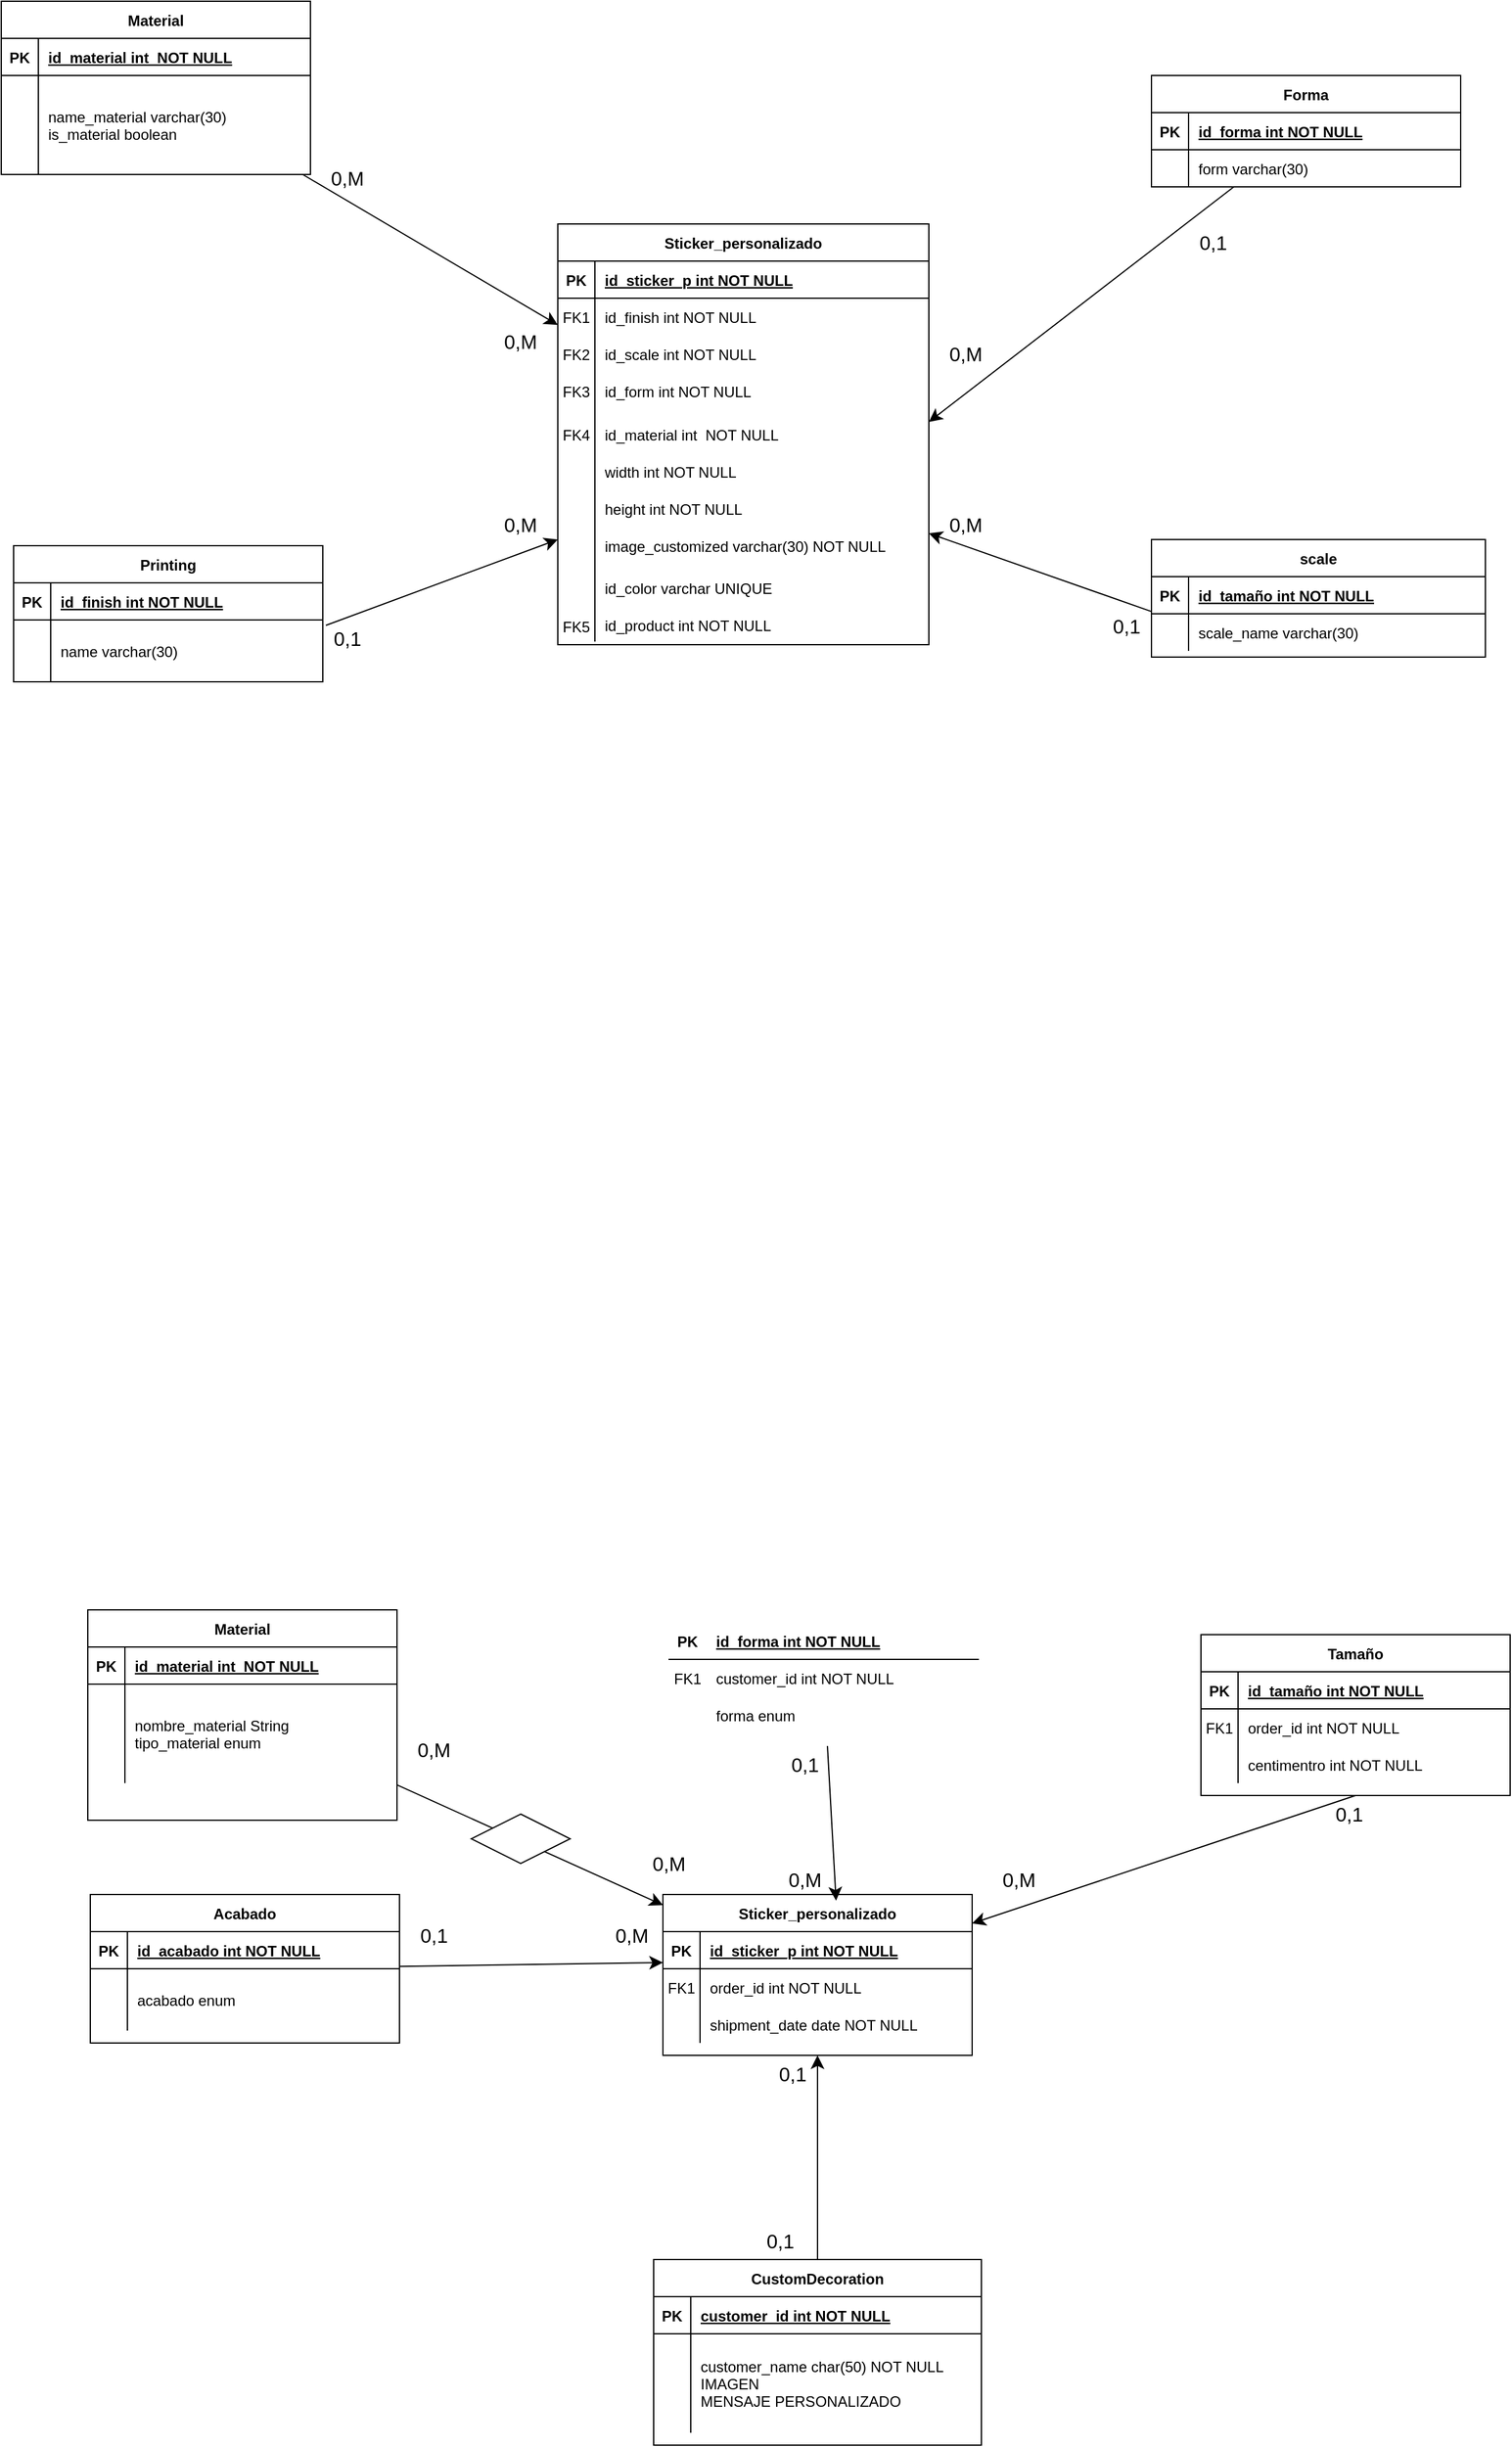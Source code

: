 <mxfile version="26.0.6">
  <diagram id="R2lEEEUBdFMjLlhIrx00" name="Page-1">
    <mxGraphModel dx="2284" dy="746" grid="1" gridSize="10" guides="1" tooltips="1" connect="1" arrows="1" fold="1" page="1" pageScale="1" pageWidth="850" pageHeight="1100" math="0" shadow="0" extFonts="Permanent Marker^https://fonts.googleapis.com/css?family=Permanent+Marker">
      <root>
        <mxCell id="0" />
        <mxCell id="1" parent="0" />
        <mxCell id="C-vyLk0tnHw3VtMMgP7b-2" value="Forma" style="shape=table;startSize=30;container=1;collapsible=1;childLayout=tableLayout;fixedRows=1;rowLines=0;fontStyle=1;align=center;resizeLast=1;" parent="1" vertex="1">
          <mxGeometry x="830" y="150" width="250" height="90" as="geometry" />
        </mxCell>
        <mxCell id="C-vyLk0tnHw3VtMMgP7b-3" value="" style="shape=partialRectangle;collapsible=0;dropTarget=0;pointerEvents=0;fillColor=none;points=[[0,0.5],[1,0.5]];portConstraint=eastwest;top=0;left=0;right=0;bottom=1;" parent="C-vyLk0tnHw3VtMMgP7b-2" vertex="1">
          <mxGeometry y="30" width="250" height="30" as="geometry" />
        </mxCell>
        <mxCell id="C-vyLk0tnHw3VtMMgP7b-4" value="PK" style="shape=partialRectangle;overflow=hidden;connectable=0;fillColor=none;top=0;left=0;bottom=0;right=0;fontStyle=1;" parent="C-vyLk0tnHw3VtMMgP7b-3" vertex="1">
          <mxGeometry width="30" height="30" as="geometry">
            <mxRectangle width="30" height="30" as="alternateBounds" />
          </mxGeometry>
        </mxCell>
        <mxCell id="C-vyLk0tnHw3VtMMgP7b-5" value="id_forma int NOT NULL " style="shape=partialRectangle;overflow=hidden;connectable=0;fillColor=none;top=0;left=0;bottom=0;right=0;align=left;spacingLeft=6;fontStyle=5;" parent="C-vyLk0tnHw3VtMMgP7b-3" vertex="1">
          <mxGeometry x="30" width="220" height="30" as="geometry">
            <mxRectangle width="220" height="30" as="alternateBounds" />
          </mxGeometry>
        </mxCell>
        <mxCell id="C-vyLk0tnHw3VtMMgP7b-9" value="" style="shape=partialRectangle;collapsible=0;dropTarget=0;pointerEvents=0;fillColor=none;points=[[0,0.5],[1,0.5]];portConstraint=eastwest;top=0;left=0;right=0;bottom=0;" parent="C-vyLk0tnHw3VtMMgP7b-2" vertex="1">
          <mxGeometry y="60" width="250" height="30" as="geometry" />
        </mxCell>
        <mxCell id="C-vyLk0tnHw3VtMMgP7b-10" value="" style="shape=partialRectangle;overflow=hidden;connectable=0;fillColor=none;top=0;left=0;bottom=0;right=0;" parent="C-vyLk0tnHw3VtMMgP7b-9" vertex="1">
          <mxGeometry width="30" height="30" as="geometry">
            <mxRectangle width="30" height="30" as="alternateBounds" />
          </mxGeometry>
        </mxCell>
        <mxCell id="C-vyLk0tnHw3VtMMgP7b-11" value="form varchar(30)" style="shape=partialRectangle;overflow=hidden;connectable=0;fillColor=none;top=0;left=0;bottom=0;right=0;align=left;spacingLeft=6;" parent="C-vyLk0tnHw3VtMMgP7b-9" vertex="1">
          <mxGeometry x="30" width="220" height="30" as="geometry">
            <mxRectangle width="220" height="30" as="alternateBounds" />
          </mxGeometry>
        </mxCell>
        <mxCell id="roZNkjC4P9ASNq0moOIY-51" style="edgeStyle=none;curved=1;rounded=0;orthogonalLoop=1;jettySize=auto;html=1;fontSize=12;startSize=8;endSize=8;" parent="1" source="C-vyLk0tnHw3VtMMgP7b-23" target="roZNkjC4P9ASNq0moOIY-18" edge="1">
          <mxGeometry relative="1" as="geometry" />
        </mxCell>
        <mxCell id="C-vyLk0tnHw3VtMMgP7b-23" value="Material" style="shape=table;startSize=30;container=1;collapsible=1;childLayout=tableLayout;fixedRows=1;rowLines=0;fontStyle=1;align=center;resizeLast=1;" parent="1" vertex="1">
          <mxGeometry x="-100" y="90" width="250" height="140" as="geometry" />
        </mxCell>
        <mxCell id="C-vyLk0tnHw3VtMMgP7b-24" value="" style="shape=partialRectangle;collapsible=0;dropTarget=0;pointerEvents=0;fillColor=none;points=[[0,0.5],[1,0.5]];portConstraint=eastwest;top=0;left=0;right=0;bottom=1;" parent="C-vyLk0tnHw3VtMMgP7b-23" vertex="1">
          <mxGeometry y="30" width="250" height="30" as="geometry" />
        </mxCell>
        <mxCell id="C-vyLk0tnHw3VtMMgP7b-25" value="PK" style="shape=partialRectangle;overflow=hidden;connectable=0;fillColor=none;top=0;left=0;bottom=0;right=0;fontStyle=1;" parent="C-vyLk0tnHw3VtMMgP7b-24" vertex="1">
          <mxGeometry width="30" height="30" as="geometry">
            <mxRectangle width="30" height="30" as="alternateBounds" />
          </mxGeometry>
        </mxCell>
        <mxCell id="C-vyLk0tnHw3VtMMgP7b-26" value="id_material int  NOT NULL " style="shape=partialRectangle;overflow=hidden;connectable=0;fillColor=none;top=0;left=0;bottom=0;right=0;align=left;spacingLeft=6;fontStyle=5;" parent="C-vyLk0tnHw3VtMMgP7b-24" vertex="1">
          <mxGeometry x="30" width="220" height="30" as="geometry">
            <mxRectangle width="220" height="30" as="alternateBounds" />
          </mxGeometry>
        </mxCell>
        <mxCell id="C-vyLk0tnHw3VtMMgP7b-27" value="" style="shape=partialRectangle;collapsible=0;dropTarget=0;pointerEvents=0;fillColor=none;points=[[0,0.5],[1,0.5]];portConstraint=eastwest;top=0;left=0;right=0;bottom=0;" parent="C-vyLk0tnHw3VtMMgP7b-23" vertex="1">
          <mxGeometry y="60" width="250" height="80" as="geometry" />
        </mxCell>
        <mxCell id="C-vyLk0tnHw3VtMMgP7b-28" value="" style="shape=partialRectangle;overflow=hidden;connectable=0;fillColor=none;top=0;left=0;bottom=0;right=0;" parent="C-vyLk0tnHw3VtMMgP7b-27" vertex="1">
          <mxGeometry width="30" height="80" as="geometry">
            <mxRectangle width="30" height="80" as="alternateBounds" />
          </mxGeometry>
        </mxCell>
        <mxCell id="C-vyLk0tnHw3VtMMgP7b-29" value="name_material varchar(30)&#xa;is_material boolean" style="shape=partialRectangle;overflow=hidden;connectable=0;fillColor=none;top=0;left=0;bottom=0;right=0;align=left;spacingLeft=6;" parent="C-vyLk0tnHw3VtMMgP7b-27" vertex="1">
          <mxGeometry x="30" width="220" height="80" as="geometry">
            <mxRectangle width="220" height="80" as="alternateBounds" />
          </mxGeometry>
        </mxCell>
        <mxCell id="roZNkjC4P9ASNq0moOIY-1" value="Printing" style="shape=table;startSize=30;container=1;collapsible=1;childLayout=tableLayout;fixedRows=1;rowLines=0;fontStyle=1;align=center;resizeLast=1;" parent="1" vertex="1">
          <mxGeometry x="-90" y="530" width="250" height="110" as="geometry" />
        </mxCell>
        <mxCell id="roZNkjC4P9ASNq0moOIY-2" value="" style="shape=partialRectangle;collapsible=0;dropTarget=0;pointerEvents=0;fillColor=none;points=[[0,0.5],[1,0.5]];portConstraint=eastwest;top=0;left=0;right=0;bottom=1;" parent="roZNkjC4P9ASNq0moOIY-1" vertex="1">
          <mxGeometry y="30" width="250" height="30" as="geometry" />
        </mxCell>
        <mxCell id="roZNkjC4P9ASNq0moOIY-3" value="PK" style="shape=partialRectangle;overflow=hidden;connectable=0;fillColor=none;top=0;left=0;bottom=0;right=0;fontStyle=1;" parent="roZNkjC4P9ASNq0moOIY-2" vertex="1">
          <mxGeometry width="30" height="30" as="geometry">
            <mxRectangle width="30" height="30" as="alternateBounds" />
          </mxGeometry>
        </mxCell>
        <mxCell id="roZNkjC4P9ASNq0moOIY-4" value="id_finish int NOT NULL " style="shape=partialRectangle;overflow=hidden;connectable=0;fillColor=none;top=0;left=0;bottom=0;right=0;align=left;spacingLeft=6;fontStyle=5;" parent="roZNkjC4P9ASNq0moOIY-2" vertex="1">
          <mxGeometry x="30" width="220" height="30" as="geometry">
            <mxRectangle width="220" height="30" as="alternateBounds" />
          </mxGeometry>
        </mxCell>
        <mxCell id="roZNkjC4P9ASNq0moOIY-5" value="" style="shape=partialRectangle;collapsible=0;dropTarget=0;pointerEvents=0;fillColor=none;points=[[0,0.5],[1,0.5]];portConstraint=eastwest;top=0;left=0;right=0;bottom=0;" parent="roZNkjC4P9ASNq0moOIY-1" vertex="1">
          <mxGeometry y="60" width="250" height="50" as="geometry" />
        </mxCell>
        <mxCell id="roZNkjC4P9ASNq0moOIY-6" value="" style="shape=partialRectangle;overflow=hidden;connectable=0;fillColor=none;top=0;left=0;bottom=0;right=0;" parent="roZNkjC4P9ASNq0moOIY-5" vertex="1">
          <mxGeometry width="30" height="50" as="geometry">
            <mxRectangle width="30" height="50" as="alternateBounds" />
          </mxGeometry>
        </mxCell>
        <mxCell id="roZNkjC4P9ASNq0moOIY-7" value="name varchar(30)" style="shape=partialRectangle;overflow=hidden;connectable=0;fillColor=none;top=0;left=0;bottom=0;right=0;align=left;spacingLeft=6;" parent="roZNkjC4P9ASNq0moOIY-5" vertex="1">
          <mxGeometry x="30" width="220" height="50" as="geometry">
            <mxRectangle width="220" height="50" as="alternateBounds" />
          </mxGeometry>
        </mxCell>
        <mxCell id="roZNkjC4P9ASNq0moOIY-18" value="Sticker_personalizado" style="shape=table;startSize=30;container=1;collapsible=1;childLayout=tableLayout;fixedRows=1;rowLines=0;fontStyle=1;align=center;resizeLast=1;" parent="1" vertex="1">
          <mxGeometry x="350" y="270" width="300" height="340" as="geometry" />
        </mxCell>
        <mxCell id="roZNkjC4P9ASNq0moOIY-19" value="" style="shape=partialRectangle;collapsible=0;dropTarget=0;pointerEvents=0;fillColor=none;points=[[0,0.5],[1,0.5]];portConstraint=eastwest;top=0;left=0;right=0;bottom=1;" parent="roZNkjC4P9ASNq0moOIY-18" vertex="1">
          <mxGeometry y="30" width="300" height="30" as="geometry" />
        </mxCell>
        <mxCell id="roZNkjC4P9ASNq0moOIY-20" value="PK" style="shape=partialRectangle;overflow=hidden;connectable=0;fillColor=none;top=0;left=0;bottom=0;right=0;fontStyle=1;" parent="roZNkjC4P9ASNq0moOIY-19" vertex="1">
          <mxGeometry width="30" height="30" as="geometry">
            <mxRectangle width="30" height="30" as="alternateBounds" />
          </mxGeometry>
        </mxCell>
        <mxCell id="roZNkjC4P9ASNq0moOIY-21" value="id_sticker_p int NOT NULL " style="shape=partialRectangle;overflow=hidden;connectable=0;fillColor=none;top=0;left=0;bottom=0;right=0;align=left;spacingLeft=6;fontStyle=5;" parent="roZNkjC4P9ASNq0moOIY-19" vertex="1">
          <mxGeometry x="30" width="270" height="30" as="geometry">
            <mxRectangle width="270" height="30" as="alternateBounds" />
          </mxGeometry>
        </mxCell>
        <mxCell id="roZNkjC4P9ASNq0moOIY-22" value="" style="shape=partialRectangle;collapsible=0;dropTarget=0;pointerEvents=0;fillColor=none;points=[[0,0.5],[1,0.5]];portConstraint=eastwest;top=0;left=0;right=0;bottom=0;" parent="roZNkjC4P9ASNq0moOIY-18" vertex="1">
          <mxGeometry y="60" width="300" height="30" as="geometry" />
        </mxCell>
        <mxCell id="roZNkjC4P9ASNq0moOIY-23" value="FK1" style="shape=partialRectangle;overflow=hidden;connectable=0;fillColor=none;top=0;left=0;bottom=0;right=0;" parent="roZNkjC4P9ASNq0moOIY-22" vertex="1">
          <mxGeometry width="30" height="30" as="geometry">
            <mxRectangle width="30" height="30" as="alternateBounds" />
          </mxGeometry>
        </mxCell>
        <mxCell id="roZNkjC4P9ASNq0moOIY-24" value="" style="shape=partialRectangle;overflow=hidden;connectable=0;fillColor=none;top=0;left=0;bottom=0;right=0;align=left;spacingLeft=6;" parent="roZNkjC4P9ASNq0moOIY-22" vertex="1">
          <mxGeometry x="30" width="270" height="30" as="geometry">
            <mxRectangle width="270" height="30" as="alternateBounds" />
          </mxGeometry>
        </mxCell>
        <mxCell id="roZNkjC4P9ASNq0moOIY-25" value="" style="shape=partialRectangle;collapsible=0;dropTarget=0;pointerEvents=0;fillColor=none;points=[[0,0.5],[1,0.5]];portConstraint=eastwest;top=0;left=0;right=0;bottom=0;" parent="roZNkjC4P9ASNq0moOIY-18" vertex="1">
          <mxGeometry y="90" width="300" height="30" as="geometry" />
        </mxCell>
        <mxCell id="roZNkjC4P9ASNq0moOIY-26" value="" style="shape=partialRectangle;overflow=hidden;connectable=0;fillColor=none;top=0;left=0;bottom=0;right=0;" parent="roZNkjC4P9ASNq0moOIY-25" vertex="1">
          <mxGeometry width="30" height="30" as="geometry">
            <mxRectangle width="30" height="30" as="alternateBounds" />
          </mxGeometry>
        </mxCell>
        <mxCell id="roZNkjC4P9ASNq0moOIY-27" value="" style="shape=partialRectangle;overflow=hidden;connectable=0;fillColor=none;top=0;left=0;bottom=0;right=0;align=left;spacingLeft=6;" parent="roZNkjC4P9ASNq0moOIY-25" vertex="1">
          <mxGeometry x="30" width="270" height="30" as="geometry">
            <mxRectangle width="270" height="30" as="alternateBounds" />
          </mxGeometry>
        </mxCell>
        <mxCell id="roZNkjC4P9ASNq0moOIY-43" value="0,1" style="text;html=1;align=center;verticalAlign=middle;whiteSpace=wrap;rounded=0;fontSize=16;" parent="1" vertex="1">
          <mxGeometry x="850" y="270" width="60" height="30" as="geometry" />
        </mxCell>
        <mxCell id="roZNkjC4P9ASNq0moOIY-44" value="0,M" style="text;html=1;align=center;verticalAlign=middle;whiteSpace=wrap;rounded=0;fontSize=16;" parent="1" vertex="1">
          <mxGeometry x="290" y="350" width="60" height="30" as="geometry" />
        </mxCell>
        <mxCell id="roZNkjC4P9ASNq0moOIY-45" style="edgeStyle=none;curved=1;rounded=0;orthogonalLoop=1;jettySize=auto;html=1;fontSize=12;startSize=8;endSize=8;" parent="1" source="C-vyLk0tnHw3VtMMgP7b-2" edge="1">
          <mxGeometry relative="1" as="geometry">
            <mxPoint x="650" y="430" as="targetPoint" />
          </mxGeometry>
        </mxCell>
        <mxCell id="roZNkjC4P9ASNq0moOIY-46" value="0,M" style="text;html=1;align=center;verticalAlign=middle;whiteSpace=wrap;rounded=0;fontSize=16;" parent="1" vertex="1">
          <mxGeometry x="150" y="220" width="60" height="25" as="geometry" />
        </mxCell>
        <mxCell id="roZNkjC4P9ASNq0moOIY-53" value="0,1" style="text;html=1;align=center;verticalAlign=middle;whiteSpace=wrap;rounded=0;fontSize=16;" parent="1" vertex="1">
          <mxGeometry x="150" y="590" width="60" height="30" as="geometry" />
        </mxCell>
        <mxCell id="roZNkjC4P9ASNq0moOIY-63" style="edgeStyle=none;curved=1;rounded=0;orthogonalLoop=1;jettySize=auto;html=1;fontSize=12;startSize=8;endSize=8;exitX=0;exitY=-0.091;exitDx=0;exitDy=0;exitPerimeter=0;" parent="1" edge="1">
          <mxGeometry relative="1" as="geometry">
            <mxPoint x="830" y="583.18" as="sourcePoint" />
            <mxPoint x="650" y="520" as="targetPoint" />
          </mxGeometry>
        </mxCell>
        <mxCell id="roZNkjC4P9ASNq0moOIY-65" value="0,M" style="text;html=1;align=center;verticalAlign=middle;whiteSpace=wrap;rounded=0;fontSize=16;" parent="1" vertex="1">
          <mxGeometry x="650" y="362.5" width="60" height="25" as="geometry" />
        </mxCell>
        <mxCell id="7QJNaDTQIn44hUNAGc5S-1" value="" style="shape=partialRectangle;collapsible=0;dropTarget=0;pointerEvents=0;fillColor=none;points=[[0,0.5],[1,0.5]];portConstraint=eastwest;top=0;left=0;right=0;bottom=1;" parent="1" vertex="1">
          <mxGeometry x="440" y="1400" width="250" height="30" as="geometry" />
        </mxCell>
        <mxCell id="7QJNaDTQIn44hUNAGc5S-2" value="PK" style="shape=partialRectangle;overflow=hidden;connectable=0;fillColor=none;top=0;left=0;bottom=0;right=0;fontStyle=1;" parent="7QJNaDTQIn44hUNAGc5S-1" vertex="1">
          <mxGeometry width="30" height="30" as="geometry">
            <mxRectangle width="30" height="30" as="alternateBounds" />
          </mxGeometry>
        </mxCell>
        <mxCell id="7QJNaDTQIn44hUNAGc5S-3" value="id_forma int NOT NULL " style="shape=partialRectangle;overflow=hidden;connectable=0;fillColor=none;top=0;left=0;bottom=0;right=0;align=left;spacingLeft=6;fontStyle=5;" parent="7QJNaDTQIn44hUNAGc5S-1" vertex="1">
          <mxGeometry x="30" width="220" height="30" as="geometry">
            <mxRectangle width="220" height="30" as="alternateBounds" />
          </mxGeometry>
        </mxCell>
        <mxCell id="7QJNaDTQIn44hUNAGc5S-4" value="" style="shape=partialRectangle;collapsible=0;dropTarget=0;pointerEvents=0;fillColor=none;points=[[0,0.5],[1,0.5]];portConstraint=eastwest;top=0;left=0;right=0;bottom=0;" parent="1" vertex="1">
          <mxGeometry x="440" y="1430" width="250" height="30" as="geometry" />
        </mxCell>
        <mxCell id="7QJNaDTQIn44hUNAGc5S-5" value="FK1" style="shape=partialRectangle;overflow=hidden;connectable=0;fillColor=none;top=0;left=0;bottom=0;right=0;" parent="7QJNaDTQIn44hUNAGc5S-4" vertex="1">
          <mxGeometry width="30" height="30" as="geometry">
            <mxRectangle width="30" height="30" as="alternateBounds" />
          </mxGeometry>
        </mxCell>
        <mxCell id="7QJNaDTQIn44hUNAGc5S-6" value="customer_id int NOT NULL" style="shape=partialRectangle;overflow=hidden;connectable=0;fillColor=none;top=0;left=0;bottom=0;right=0;align=left;spacingLeft=6;" parent="7QJNaDTQIn44hUNAGc5S-4" vertex="1">
          <mxGeometry x="30" width="220" height="30" as="geometry">
            <mxRectangle width="220" height="30" as="alternateBounds" />
          </mxGeometry>
        </mxCell>
        <mxCell id="7QJNaDTQIn44hUNAGc5S-7" value="" style="shape=partialRectangle;collapsible=0;dropTarget=0;pointerEvents=0;fillColor=none;points=[[0,0.5],[1,0.5]];portConstraint=eastwest;top=0;left=0;right=0;bottom=0;" parent="1" vertex="1">
          <mxGeometry x="440" y="1460" width="250" height="30" as="geometry" />
        </mxCell>
        <mxCell id="7QJNaDTQIn44hUNAGc5S-8" value="" style="shape=partialRectangle;overflow=hidden;connectable=0;fillColor=none;top=0;left=0;bottom=0;right=0;" parent="7QJNaDTQIn44hUNAGc5S-7" vertex="1">
          <mxGeometry width="30" height="30" as="geometry">
            <mxRectangle width="30" height="30" as="alternateBounds" />
          </mxGeometry>
        </mxCell>
        <mxCell id="7QJNaDTQIn44hUNAGc5S-9" value="forma enum" style="shape=partialRectangle;overflow=hidden;connectable=0;fillColor=none;top=0;left=0;bottom=0;right=0;align=left;spacingLeft=6;" parent="7QJNaDTQIn44hUNAGc5S-7" vertex="1">
          <mxGeometry x="30" width="220" height="30" as="geometry">
            <mxRectangle width="220" height="30" as="alternateBounds" />
          </mxGeometry>
        </mxCell>
        <mxCell id="7QJNaDTQIn44hUNAGc5S-10" value="Tamaño" style="shape=table;startSize=30;container=1;collapsible=1;childLayout=tableLayout;fixedRows=1;rowLines=0;fontStyle=1;align=center;resizeLast=1;" parent="1" vertex="1">
          <mxGeometry x="870" y="1410" width="250" height="130" as="geometry" />
        </mxCell>
        <mxCell id="7QJNaDTQIn44hUNAGc5S-11" value="" style="shape=partialRectangle;collapsible=0;dropTarget=0;pointerEvents=0;fillColor=none;points=[[0,0.5],[1,0.5]];portConstraint=eastwest;top=0;left=0;right=0;bottom=1;" parent="7QJNaDTQIn44hUNAGc5S-10" vertex="1">
          <mxGeometry y="30" width="250" height="30" as="geometry" />
        </mxCell>
        <mxCell id="7QJNaDTQIn44hUNAGc5S-12" value="PK" style="shape=partialRectangle;overflow=hidden;connectable=0;fillColor=none;top=0;left=0;bottom=0;right=0;fontStyle=1;" parent="7QJNaDTQIn44hUNAGc5S-11" vertex="1">
          <mxGeometry width="30" height="30" as="geometry">
            <mxRectangle width="30" height="30" as="alternateBounds" />
          </mxGeometry>
        </mxCell>
        <mxCell id="7QJNaDTQIn44hUNAGc5S-13" value="id_tamaño int NOT NULL " style="shape=partialRectangle;overflow=hidden;connectable=0;fillColor=none;top=0;left=0;bottom=0;right=0;align=left;spacingLeft=6;fontStyle=5;" parent="7QJNaDTQIn44hUNAGc5S-11" vertex="1">
          <mxGeometry x="30" width="220" height="30" as="geometry">
            <mxRectangle width="220" height="30" as="alternateBounds" />
          </mxGeometry>
        </mxCell>
        <mxCell id="7QJNaDTQIn44hUNAGc5S-14" value="" style="shape=partialRectangle;collapsible=0;dropTarget=0;pointerEvents=0;fillColor=none;points=[[0,0.5],[1,0.5]];portConstraint=eastwest;top=0;left=0;right=0;bottom=0;" parent="7QJNaDTQIn44hUNAGc5S-10" vertex="1">
          <mxGeometry y="60" width="250" height="30" as="geometry" />
        </mxCell>
        <mxCell id="7QJNaDTQIn44hUNAGc5S-15" value="FK1" style="shape=partialRectangle;overflow=hidden;connectable=0;fillColor=none;top=0;left=0;bottom=0;right=0;" parent="7QJNaDTQIn44hUNAGc5S-14" vertex="1">
          <mxGeometry width="30" height="30" as="geometry">
            <mxRectangle width="30" height="30" as="alternateBounds" />
          </mxGeometry>
        </mxCell>
        <mxCell id="7QJNaDTQIn44hUNAGc5S-16" value="order_id int NOT NULL" style="shape=partialRectangle;overflow=hidden;connectable=0;fillColor=none;top=0;left=0;bottom=0;right=0;align=left;spacingLeft=6;" parent="7QJNaDTQIn44hUNAGc5S-14" vertex="1">
          <mxGeometry x="30" width="220" height="30" as="geometry">
            <mxRectangle width="220" height="30" as="alternateBounds" />
          </mxGeometry>
        </mxCell>
        <mxCell id="7QJNaDTQIn44hUNAGc5S-17" value="" style="shape=partialRectangle;collapsible=0;dropTarget=0;pointerEvents=0;fillColor=none;points=[[0,0.5],[1,0.5]];portConstraint=eastwest;top=0;left=0;right=0;bottom=0;" parent="7QJNaDTQIn44hUNAGc5S-10" vertex="1">
          <mxGeometry y="90" width="250" height="30" as="geometry" />
        </mxCell>
        <mxCell id="7QJNaDTQIn44hUNAGc5S-18" value="" style="shape=partialRectangle;overflow=hidden;connectable=0;fillColor=none;top=0;left=0;bottom=0;right=0;" parent="7QJNaDTQIn44hUNAGc5S-17" vertex="1">
          <mxGeometry width="30" height="30" as="geometry">
            <mxRectangle width="30" height="30" as="alternateBounds" />
          </mxGeometry>
        </mxCell>
        <mxCell id="7QJNaDTQIn44hUNAGc5S-19" value="centimentro int NOT NULL" style="shape=partialRectangle;overflow=hidden;connectable=0;fillColor=none;top=0;left=0;bottom=0;right=0;align=left;spacingLeft=6;" parent="7QJNaDTQIn44hUNAGc5S-17" vertex="1">
          <mxGeometry x="30" width="220" height="30" as="geometry">
            <mxRectangle width="220" height="30" as="alternateBounds" />
          </mxGeometry>
        </mxCell>
        <mxCell id="7QJNaDTQIn44hUNAGc5S-20" style="edgeStyle=none;curved=1;rounded=0;orthogonalLoop=1;jettySize=auto;html=1;fontSize=12;startSize=8;endSize=8;" parent="1" source="7QJNaDTQIn44hUNAGc5S-21" target="7QJNaDTQIn44hUNAGc5S-35" edge="1">
          <mxGeometry relative="1" as="geometry" />
        </mxCell>
        <mxCell id="7QJNaDTQIn44hUNAGc5S-21" value="Material" style="shape=table;startSize=30;container=1;collapsible=1;childLayout=tableLayout;fixedRows=1;rowLines=0;fontStyle=1;align=center;resizeLast=1;" parent="1" vertex="1">
          <mxGeometry x="-30" y="1390" width="250" height="170" as="geometry" />
        </mxCell>
        <mxCell id="7QJNaDTQIn44hUNAGc5S-22" value="" style="shape=partialRectangle;collapsible=0;dropTarget=0;pointerEvents=0;fillColor=none;points=[[0,0.5],[1,0.5]];portConstraint=eastwest;top=0;left=0;right=0;bottom=1;" parent="7QJNaDTQIn44hUNAGc5S-21" vertex="1">
          <mxGeometry y="30" width="250" height="30" as="geometry" />
        </mxCell>
        <mxCell id="7QJNaDTQIn44hUNAGc5S-23" value="PK" style="shape=partialRectangle;overflow=hidden;connectable=0;fillColor=none;top=0;left=0;bottom=0;right=0;fontStyle=1;" parent="7QJNaDTQIn44hUNAGc5S-22" vertex="1">
          <mxGeometry width="30" height="30" as="geometry">
            <mxRectangle width="30" height="30" as="alternateBounds" />
          </mxGeometry>
        </mxCell>
        <mxCell id="7QJNaDTQIn44hUNAGc5S-24" value="id_material int  NOT NULL " style="shape=partialRectangle;overflow=hidden;connectable=0;fillColor=none;top=0;left=0;bottom=0;right=0;align=left;spacingLeft=6;fontStyle=5;" parent="7QJNaDTQIn44hUNAGc5S-22" vertex="1">
          <mxGeometry x="30" width="220" height="30" as="geometry">
            <mxRectangle width="220" height="30" as="alternateBounds" />
          </mxGeometry>
        </mxCell>
        <mxCell id="7QJNaDTQIn44hUNAGc5S-25" value="" style="shape=partialRectangle;collapsible=0;dropTarget=0;pointerEvents=0;fillColor=none;points=[[0,0.5],[1,0.5]];portConstraint=eastwest;top=0;left=0;right=0;bottom=0;" parent="7QJNaDTQIn44hUNAGc5S-21" vertex="1">
          <mxGeometry y="60" width="250" height="80" as="geometry" />
        </mxCell>
        <mxCell id="7QJNaDTQIn44hUNAGc5S-26" value="" style="shape=partialRectangle;overflow=hidden;connectable=0;fillColor=none;top=0;left=0;bottom=0;right=0;" parent="7QJNaDTQIn44hUNAGc5S-25" vertex="1">
          <mxGeometry width="30" height="80" as="geometry">
            <mxRectangle width="30" height="80" as="alternateBounds" />
          </mxGeometry>
        </mxCell>
        <mxCell id="7QJNaDTQIn44hUNAGc5S-27" value="nombre_material String&#xa;tipo_material enum" style="shape=partialRectangle;overflow=hidden;connectable=0;fillColor=none;top=0;left=0;bottom=0;right=0;align=left;spacingLeft=6;" parent="7QJNaDTQIn44hUNAGc5S-25" vertex="1">
          <mxGeometry x="30" width="220" height="80" as="geometry">
            <mxRectangle width="220" height="80" as="alternateBounds" />
          </mxGeometry>
        </mxCell>
        <mxCell id="7QJNaDTQIn44hUNAGc5S-28" value="Acabado" style="shape=table;startSize=30;container=1;collapsible=1;childLayout=tableLayout;fixedRows=1;rowLines=0;fontStyle=1;align=center;resizeLast=1;" parent="1" vertex="1">
          <mxGeometry x="-28" y="1620" width="250" height="120" as="geometry" />
        </mxCell>
        <mxCell id="7QJNaDTQIn44hUNAGc5S-29" value="" style="shape=partialRectangle;collapsible=0;dropTarget=0;pointerEvents=0;fillColor=none;points=[[0,0.5],[1,0.5]];portConstraint=eastwest;top=0;left=0;right=0;bottom=1;" parent="7QJNaDTQIn44hUNAGc5S-28" vertex="1">
          <mxGeometry y="30" width="250" height="30" as="geometry" />
        </mxCell>
        <mxCell id="7QJNaDTQIn44hUNAGc5S-30" value="PK" style="shape=partialRectangle;overflow=hidden;connectable=0;fillColor=none;top=0;left=0;bottom=0;right=0;fontStyle=1;" parent="7QJNaDTQIn44hUNAGc5S-29" vertex="1">
          <mxGeometry width="30" height="30" as="geometry">
            <mxRectangle width="30" height="30" as="alternateBounds" />
          </mxGeometry>
        </mxCell>
        <mxCell id="7QJNaDTQIn44hUNAGc5S-31" value="id_acabado int NOT NULL " style="shape=partialRectangle;overflow=hidden;connectable=0;fillColor=none;top=0;left=0;bottom=0;right=0;align=left;spacingLeft=6;fontStyle=5;" parent="7QJNaDTQIn44hUNAGc5S-29" vertex="1">
          <mxGeometry x="30" width="220" height="30" as="geometry">
            <mxRectangle width="220" height="30" as="alternateBounds" />
          </mxGeometry>
        </mxCell>
        <mxCell id="7QJNaDTQIn44hUNAGc5S-32" value="" style="shape=partialRectangle;collapsible=0;dropTarget=0;pointerEvents=0;fillColor=none;points=[[0,0.5],[1,0.5]];portConstraint=eastwest;top=0;left=0;right=0;bottom=0;" parent="7QJNaDTQIn44hUNAGc5S-28" vertex="1">
          <mxGeometry y="60" width="250" height="50" as="geometry" />
        </mxCell>
        <mxCell id="7QJNaDTQIn44hUNAGc5S-33" value="" style="shape=partialRectangle;overflow=hidden;connectable=0;fillColor=none;top=0;left=0;bottom=0;right=0;" parent="7QJNaDTQIn44hUNAGc5S-32" vertex="1">
          <mxGeometry width="30" height="50" as="geometry">
            <mxRectangle width="30" height="50" as="alternateBounds" />
          </mxGeometry>
        </mxCell>
        <mxCell id="7QJNaDTQIn44hUNAGc5S-34" value="acabado enum" style="shape=partialRectangle;overflow=hidden;connectable=0;fillColor=none;top=0;left=0;bottom=0;right=0;align=left;spacingLeft=6;" parent="7QJNaDTQIn44hUNAGc5S-32" vertex="1">
          <mxGeometry x="30" width="220" height="50" as="geometry">
            <mxRectangle width="220" height="50" as="alternateBounds" />
          </mxGeometry>
        </mxCell>
        <mxCell id="7QJNaDTQIn44hUNAGc5S-35" value="Sticker_personalizado" style="shape=table;startSize=30;container=1;collapsible=1;childLayout=tableLayout;fixedRows=1;rowLines=0;fontStyle=1;align=center;resizeLast=1;" parent="1" vertex="1">
          <mxGeometry x="435" y="1620" width="250" height="130" as="geometry" />
        </mxCell>
        <mxCell id="7QJNaDTQIn44hUNAGc5S-36" value="" style="shape=partialRectangle;collapsible=0;dropTarget=0;pointerEvents=0;fillColor=none;points=[[0,0.5],[1,0.5]];portConstraint=eastwest;top=0;left=0;right=0;bottom=1;" parent="7QJNaDTQIn44hUNAGc5S-35" vertex="1">
          <mxGeometry y="30" width="250" height="30" as="geometry" />
        </mxCell>
        <mxCell id="7QJNaDTQIn44hUNAGc5S-37" value="PK" style="shape=partialRectangle;overflow=hidden;connectable=0;fillColor=none;top=0;left=0;bottom=0;right=0;fontStyle=1;" parent="7QJNaDTQIn44hUNAGc5S-36" vertex="1">
          <mxGeometry width="30" height="30" as="geometry">
            <mxRectangle width="30" height="30" as="alternateBounds" />
          </mxGeometry>
        </mxCell>
        <mxCell id="7QJNaDTQIn44hUNAGc5S-38" value="id_sticker_p int NOT NULL " style="shape=partialRectangle;overflow=hidden;connectable=0;fillColor=none;top=0;left=0;bottom=0;right=0;align=left;spacingLeft=6;fontStyle=5;" parent="7QJNaDTQIn44hUNAGc5S-36" vertex="1">
          <mxGeometry x="30" width="220" height="30" as="geometry">
            <mxRectangle width="220" height="30" as="alternateBounds" />
          </mxGeometry>
        </mxCell>
        <mxCell id="7QJNaDTQIn44hUNAGc5S-39" value="" style="shape=partialRectangle;collapsible=0;dropTarget=0;pointerEvents=0;fillColor=none;points=[[0,0.5],[1,0.5]];portConstraint=eastwest;top=0;left=0;right=0;bottom=0;" parent="7QJNaDTQIn44hUNAGc5S-35" vertex="1">
          <mxGeometry y="60" width="250" height="30" as="geometry" />
        </mxCell>
        <mxCell id="7QJNaDTQIn44hUNAGc5S-40" value="FK1" style="shape=partialRectangle;overflow=hidden;connectable=0;fillColor=none;top=0;left=0;bottom=0;right=0;" parent="7QJNaDTQIn44hUNAGc5S-39" vertex="1">
          <mxGeometry width="30" height="30" as="geometry">
            <mxRectangle width="30" height="30" as="alternateBounds" />
          </mxGeometry>
        </mxCell>
        <mxCell id="7QJNaDTQIn44hUNAGc5S-41" value="order_id int NOT NULL" style="shape=partialRectangle;overflow=hidden;connectable=0;fillColor=none;top=0;left=0;bottom=0;right=0;align=left;spacingLeft=6;" parent="7QJNaDTQIn44hUNAGc5S-39" vertex="1">
          <mxGeometry x="30" width="220" height="30" as="geometry">
            <mxRectangle width="220" height="30" as="alternateBounds" />
          </mxGeometry>
        </mxCell>
        <mxCell id="7QJNaDTQIn44hUNAGc5S-42" value="" style="shape=partialRectangle;collapsible=0;dropTarget=0;pointerEvents=0;fillColor=none;points=[[0,0.5],[1,0.5]];portConstraint=eastwest;top=0;left=0;right=0;bottom=0;" parent="7QJNaDTQIn44hUNAGc5S-35" vertex="1">
          <mxGeometry y="90" width="250" height="30" as="geometry" />
        </mxCell>
        <mxCell id="7QJNaDTQIn44hUNAGc5S-43" value="" style="shape=partialRectangle;overflow=hidden;connectable=0;fillColor=none;top=0;left=0;bottom=0;right=0;" parent="7QJNaDTQIn44hUNAGc5S-42" vertex="1">
          <mxGeometry width="30" height="30" as="geometry">
            <mxRectangle width="30" height="30" as="alternateBounds" />
          </mxGeometry>
        </mxCell>
        <mxCell id="7QJNaDTQIn44hUNAGc5S-44" value="shipment_date date NOT NULL" style="shape=partialRectangle;overflow=hidden;connectable=0;fillColor=none;top=0;left=0;bottom=0;right=0;align=left;spacingLeft=6;" parent="7QJNaDTQIn44hUNAGc5S-42" vertex="1">
          <mxGeometry x="30" width="220" height="30" as="geometry">
            <mxRectangle width="220" height="30" as="alternateBounds" />
          </mxGeometry>
        </mxCell>
        <mxCell id="7QJNaDTQIn44hUNAGc5S-45" style="edgeStyle=none;curved=1;rounded=0;orthogonalLoop=1;jettySize=auto;html=1;entryX=0.5;entryY=1;entryDx=0;entryDy=0;fontSize=12;startSize=8;endSize=8;" parent="1" source="7QJNaDTQIn44hUNAGc5S-46" target="7QJNaDTQIn44hUNAGc5S-35" edge="1">
          <mxGeometry relative="1" as="geometry" />
        </mxCell>
        <mxCell id="7QJNaDTQIn44hUNAGc5S-46" value="CustomDecoration" style="shape=table;startSize=30;container=1;collapsible=1;childLayout=tableLayout;fixedRows=1;rowLines=0;fontStyle=1;align=center;resizeLast=1;" parent="1" vertex="1">
          <mxGeometry x="427.5" y="1915" width="265" height="150" as="geometry" />
        </mxCell>
        <mxCell id="7QJNaDTQIn44hUNAGc5S-47" value="" style="shape=partialRectangle;collapsible=0;dropTarget=0;pointerEvents=0;fillColor=none;points=[[0,0.5],[1,0.5]];portConstraint=eastwest;top=0;left=0;right=0;bottom=1;" parent="7QJNaDTQIn44hUNAGc5S-46" vertex="1">
          <mxGeometry y="30" width="265" height="30" as="geometry" />
        </mxCell>
        <mxCell id="7QJNaDTQIn44hUNAGc5S-48" value="PK" style="shape=partialRectangle;overflow=hidden;connectable=0;fillColor=none;top=0;left=0;bottom=0;right=0;fontStyle=1;" parent="7QJNaDTQIn44hUNAGc5S-47" vertex="1">
          <mxGeometry width="30" height="30" as="geometry">
            <mxRectangle width="30" height="30" as="alternateBounds" />
          </mxGeometry>
        </mxCell>
        <mxCell id="7QJNaDTQIn44hUNAGc5S-49" value="customer_id int NOT NULL " style="shape=partialRectangle;overflow=hidden;connectable=0;fillColor=none;top=0;left=0;bottom=0;right=0;align=left;spacingLeft=6;fontStyle=5;" parent="7QJNaDTQIn44hUNAGc5S-47" vertex="1">
          <mxGeometry x="30" width="235" height="30" as="geometry">
            <mxRectangle width="235" height="30" as="alternateBounds" />
          </mxGeometry>
        </mxCell>
        <mxCell id="7QJNaDTQIn44hUNAGc5S-50" value="" style="shape=partialRectangle;collapsible=0;dropTarget=0;pointerEvents=0;fillColor=none;points=[[0,0.5],[1,0.5]];portConstraint=eastwest;top=0;left=0;right=0;bottom=0;" parent="7QJNaDTQIn44hUNAGc5S-46" vertex="1">
          <mxGeometry y="60" width="265" height="80" as="geometry" />
        </mxCell>
        <mxCell id="7QJNaDTQIn44hUNAGc5S-51" value="" style="shape=partialRectangle;overflow=hidden;connectable=0;fillColor=none;top=0;left=0;bottom=0;right=0;" parent="7QJNaDTQIn44hUNAGc5S-50" vertex="1">
          <mxGeometry width="30" height="80" as="geometry">
            <mxRectangle width="30" height="80" as="alternateBounds" />
          </mxGeometry>
        </mxCell>
        <mxCell id="7QJNaDTQIn44hUNAGc5S-52" value="customer_name char(50) NOT NULL&#xa;IMAGEN&#xa;MENSAJE PERSONALIZADO" style="shape=partialRectangle;overflow=hidden;connectable=0;fillColor=none;top=0;left=0;bottom=0;right=0;align=left;spacingLeft=6;" parent="7QJNaDTQIn44hUNAGc5S-50" vertex="1">
          <mxGeometry x="30" width="235" height="80" as="geometry">
            <mxRectangle width="235" height="80" as="alternateBounds" />
          </mxGeometry>
        </mxCell>
        <mxCell id="7QJNaDTQIn44hUNAGc5S-53" value="0,1" style="text;html=1;align=center;verticalAlign=middle;whiteSpace=wrap;rounded=0;fontSize=16;" parent="1" vertex="1">
          <mxGeometry x="520" y="1500" width="60" height="30" as="geometry" />
        </mxCell>
        <mxCell id="7QJNaDTQIn44hUNAGc5S-54" value="0,M" style="text;html=1;align=center;verticalAlign=middle;whiteSpace=wrap;rounded=0;fontSize=16;" parent="1" vertex="1">
          <mxGeometry x="410" y="1580" width="60" height="30" as="geometry" />
        </mxCell>
        <mxCell id="7QJNaDTQIn44hUNAGc5S-55" style="edgeStyle=none;curved=1;rounded=0;orthogonalLoop=1;jettySize=auto;html=1;entryX=0.56;entryY=0.038;entryDx=0;entryDy=0;entryPerimeter=0;fontSize=12;startSize=8;endSize=8;" parent="1" target="7QJNaDTQIn44hUNAGc5S-35" edge="1">
          <mxGeometry relative="1" as="geometry">
            <mxPoint x="568" y="1500" as="sourcePoint" />
          </mxGeometry>
        </mxCell>
        <mxCell id="7QJNaDTQIn44hUNAGc5S-56" value="0,M" style="text;html=1;align=center;verticalAlign=middle;whiteSpace=wrap;rounded=0;fontSize=16;" parent="1" vertex="1">
          <mxGeometry x="220" y="1490" width="60" height="25" as="geometry" />
        </mxCell>
        <mxCell id="7QJNaDTQIn44hUNAGc5S-57" value="0,M" style="text;html=1;align=center;verticalAlign=middle;whiteSpace=wrap;rounded=0;fontSize=16;" parent="1" vertex="1">
          <mxGeometry x="520" y="1595" width="60" height="25" as="geometry" />
        </mxCell>
        <mxCell id="7QJNaDTQIn44hUNAGc5S-58" style="edgeStyle=none;curved=1;rounded=0;orthogonalLoop=1;jettySize=auto;html=1;entryX=0;entryY=0.833;entryDx=0;entryDy=0;entryPerimeter=0;fontSize=12;startSize=8;endSize=8;" parent="1" source="7QJNaDTQIn44hUNAGc5S-28" target="7QJNaDTQIn44hUNAGc5S-36" edge="1">
          <mxGeometry relative="1" as="geometry" />
        </mxCell>
        <mxCell id="7QJNaDTQIn44hUNAGc5S-59" value="0,1" style="text;html=1;align=center;verticalAlign=middle;whiteSpace=wrap;rounded=0;fontSize=16;" parent="1" vertex="1">
          <mxGeometry x="220" y="1637.5" width="60" height="30" as="geometry" />
        </mxCell>
        <mxCell id="7QJNaDTQIn44hUNAGc5S-60" value="0,M" style="text;html=1;align=center;verticalAlign=middle;whiteSpace=wrap;rounded=0;fontSize=16;" parent="1" vertex="1">
          <mxGeometry x="380" y="1640" width="60" height="25" as="geometry" />
        </mxCell>
        <mxCell id="7QJNaDTQIn44hUNAGc5S-61" value="0,1" style="text;html=1;align=center;verticalAlign=middle;whiteSpace=wrap;rounded=0;fontSize=16;" parent="1" vertex="1">
          <mxGeometry x="500" y="1885" width="60" height="30" as="geometry" />
        </mxCell>
        <mxCell id="7QJNaDTQIn44hUNAGc5S-62" value="0,1" style="text;html=1;align=center;verticalAlign=middle;whiteSpace=wrap;rounded=0;fontSize=16;" parent="1" vertex="1">
          <mxGeometry x="510" y="1750" width="60" height="30" as="geometry" />
        </mxCell>
        <mxCell id="7QJNaDTQIn44hUNAGc5S-63" style="edgeStyle=none;curved=1;rounded=0;orthogonalLoop=1;jettySize=auto;html=1;fontSize=12;startSize=8;endSize=8;exitX=0.5;exitY=1;exitDx=0;exitDy=0;" parent="1" source="7QJNaDTQIn44hUNAGc5S-10" target="7QJNaDTQIn44hUNAGc5S-35" edge="1">
          <mxGeometry relative="1" as="geometry" />
        </mxCell>
        <mxCell id="7QJNaDTQIn44hUNAGc5S-64" value="0,1" style="text;html=1;align=center;verticalAlign=middle;whiteSpace=wrap;rounded=0;fontSize=16;" parent="1" vertex="1">
          <mxGeometry x="960" y="1540" width="60" height="30" as="geometry" />
        </mxCell>
        <mxCell id="7QJNaDTQIn44hUNAGc5S-65" value="0,M" style="text;html=1;align=center;verticalAlign=middle;whiteSpace=wrap;rounded=0;fontSize=16;" parent="1" vertex="1">
          <mxGeometry x="692.5" y="1595" width="60" height="25" as="geometry" />
        </mxCell>
        <mxCell id="7QJNaDTQIn44hUNAGc5S-66" value="" style="rhombus;whiteSpace=wrap;html=1;" parent="1" vertex="1">
          <mxGeometry x="280" y="1555" width="80" height="40" as="geometry" />
        </mxCell>
        <mxCell id="xvklCG4TWIMtSkGOhmH1-9" value="" style="edgeStyle=none;curved=1;rounded=0;orthogonalLoop=1;jettySize=auto;html=1;fontSize=12;startSize=8;endSize=8;exitX=1.01;exitY=0.087;exitDx=0;exitDy=0;exitPerimeter=0;entryX=0;entryY=0.75;entryDx=0;entryDy=0;" parent="1" source="roZNkjC4P9ASNq0moOIY-5" edge="1" target="roZNkjC4P9ASNq0moOIY-18">
          <mxGeometry relative="1" as="geometry">
            <mxPoint x="182" y="328" as="sourcePoint" />
            <mxPoint x="400" y="520" as="targetPoint" />
          </mxGeometry>
        </mxCell>
        <mxCell id="xvklCG4TWIMtSkGOhmH1-11" value="FK2" style="shape=partialRectangle;overflow=hidden;connectable=0;fillColor=none;top=0;left=0;bottom=0;right=0;" parent="1" vertex="1">
          <mxGeometry x="350" y="360" width="30" height="30" as="geometry">
            <mxRectangle width="30" height="30" as="alternateBounds" />
          </mxGeometry>
        </mxCell>
        <mxCell id="xvklCG4TWIMtSkGOhmH1-12" value="FK3" style="shape=partialRectangle;overflow=hidden;connectable=0;fillColor=none;top=0;left=0;bottom=0;right=0;" parent="1" vertex="1">
          <mxGeometry x="350" y="390" width="30" height="30" as="geometry">
            <mxRectangle width="30" height="30" as="alternateBounds" />
          </mxGeometry>
        </mxCell>
        <mxCell id="xvklCG4TWIMtSkGOhmH1-14" value="image_customized varchar(30) NOT NULL" style="shape=partialRectangle;overflow=hidden;connectable=0;fillColor=none;top=0;left=0;bottom=0;right=0;align=left;spacingLeft=6;" parent="1" vertex="1">
          <mxGeometry x="380" y="515" width="270" height="30" as="geometry">
            <mxRectangle width="235" height="80" as="alternateBounds" />
          </mxGeometry>
        </mxCell>
        <mxCell id="xvklCG4TWIMtSkGOhmH1-15" value="id_scale int NOT NULL" style="shape=partialRectangle;overflow=hidden;connectable=0;fillColor=none;top=0;left=0;bottom=0;right=0;align=left;spacingLeft=6;" parent="1" vertex="1">
          <mxGeometry x="380" y="360" width="220" height="30" as="geometry">
            <mxRectangle width="235" height="80" as="alternateBounds" />
          </mxGeometry>
        </mxCell>
        <mxCell id="xvklCG4TWIMtSkGOhmH1-16" value="id_material int  NOT NULL" style="shape=partialRectangle;overflow=hidden;connectable=0;fillColor=none;top=0;left=0;bottom=0;right=0;align=left;spacingLeft=6;" parent="1" vertex="1">
          <mxGeometry x="380" y="425" width="220" height="30" as="geometry">
            <mxRectangle width="235" height="80" as="alternateBounds" />
          </mxGeometry>
        </mxCell>
        <mxCell id="xvklCG4TWIMtSkGOhmH1-17" value="id_form int NOT NULL" style="shape=partialRectangle;overflow=hidden;connectable=0;fillColor=none;top=0;left=0;bottom=0;right=0;align=left;spacingLeft=6;" parent="1" vertex="1">
          <mxGeometry x="380" y="390" width="220" height="30" as="geometry">
            <mxRectangle width="235" height="80" as="alternateBounds" />
          </mxGeometry>
        </mxCell>
        <mxCell id="xvklCG4TWIMtSkGOhmH1-18" value="id_finish int NOT NULL" style="shape=partialRectangle;overflow=hidden;connectable=0;fillColor=none;top=0;left=0;bottom=0;right=0;align=left;spacingLeft=6;" parent="1" vertex="1">
          <mxGeometry x="380" y="330" width="220" height="30" as="geometry">
            <mxRectangle width="235" height="80" as="alternateBounds" />
          </mxGeometry>
        </mxCell>
        <mxCell id="xvklCG4TWIMtSkGOhmH1-29" value="width int NOT NULL" style="shape=partialRectangle;overflow=hidden;connectable=0;fillColor=none;top=0;left=0;bottom=0;right=0;align=left;spacingLeft=6;" parent="1" vertex="1">
          <mxGeometry x="380" y="455" width="220" height="30" as="geometry">
            <mxRectangle width="240" height="30" as="alternateBounds" />
          </mxGeometry>
        </mxCell>
        <mxCell id="xvklCG4TWIMtSkGOhmH1-30" value="height int NOT NULL" style="shape=partialRectangle;overflow=hidden;connectable=0;fillColor=none;top=0;left=0;bottom=0;right=0;align=left;spacingLeft=6;" parent="1" vertex="1">
          <mxGeometry x="380" y="485" width="220" height="30" as="geometry">
            <mxRectangle width="240" height="30" as="alternateBounds" />
          </mxGeometry>
        </mxCell>
        <mxCell id="glYzU09OuYiZTrMRzOZW-1" value="" style="endArrow=none;html=1;rounded=0;" edge="1" parent="1">
          <mxGeometry width="50" height="50" relative="1" as="geometry">
            <mxPoint x="380" y="607.5" as="sourcePoint" />
            <mxPoint x="380" y="387.5" as="targetPoint" />
          </mxGeometry>
        </mxCell>
        <mxCell id="C-vyLk0tnHw3VtMMgP7b-13" value="scale" style="shape=table;startSize=30;container=1;collapsible=1;childLayout=tableLayout;fixedRows=1;rowLines=0;fontStyle=1;align=center;resizeLast=1;" parent="1" vertex="1">
          <mxGeometry x="830" y="525" width="270" height="95" as="geometry">
            <mxRectangle x="830" y="525" width="70" height="30" as="alternateBounds" />
          </mxGeometry>
        </mxCell>
        <mxCell id="C-vyLk0tnHw3VtMMgP7b-14" value="" style="shape=partialRectangle;collapsible=0;dropTarget=0;pointerEvents=0;fillColor=none;points=[[0,0.5],[1,0.5]];portConstraint=eastwest;top=0;left=0;right=0;bottom=1;" parent="C-vyLk0tnHw3VtMMgP7b-13" vertex="1">
          <mxGeometry y="30" width="270" height="30" as="geometry" />
        </mxCell>
        <mxCell id="C-vyLk0tnHw3VtMMgP7b-15" value="PK" style="shape=partialRectangle;overflow=hidden;connectable=0;fillColor=none;top=0;left=0;bottom=0;right=0;fontStyle=1;" parent="C-vyLk0tnHw3VtMMgP7b-14" vertex="1">
          <mxGeometry width="30" height="30" as="geometry">
            <mxRectangle width="30" height="30" as="alternateBounds" />
          </mxGeometry>
        </mxCell>
        <mxCell id="C-vyLk0tnHw3VtMMgP7b-16" value="id_tamaño int NOT NULL " style="shape=partialRectangle;overflow=hidden;connectable=0;fillColor=none;top=0;left=0;bottom=0;right=0;align=left;spacingLeft=6;fontStyle=5;" parent="C-vyLk0tnHw3VtMMgP7b-14" vertex="1">
          <mxGeometry x="30" width="240" height="30" as="geometry">
            <mxRectangle width="240" height="30" as="alternateBounds" />
          </mxGeometry>
        </mxCell>
        <mxCell id="C-vyLk0tnHw3VtMMgP7b-20" value="" style="shape=partialRectangle;collapsible=0;dropTarget=0;pointerEvents=0;fillColor=none;points=[[0,0.5],[1,0.5]];portConstraint=eastwest;top=0;left=0;right=0;bottom=0;" parent="C-vyLk0tnHw3VtMMgP7b-13" vertex="1">
          <mxGeometry y="60" width="270" height="30" as="geometry" />
        </mxCell>
        <mxCell id="C-vyLk0tnHw3VtMMgP7b-21" value="" style="shape=partialRectangle;overflow=hidden;connectable=0;fillColor=none;top=0;left=0;bottom=0;right=0;" parent="C-vyLk0tnHw3VtMMgP7b-20" vertex="1">
          <mxGeometry width="30" height="30" as="geometry">
            <mxRectangle width="30" height="30" as="alternateBounds" />
          </mxGeometry>
        </mxCell>
        <mxCell id="C-vyLk0tnHw3VtMMgP7b-22" value="scale_name varchar(30)" style="shape=partialRectangle;overflow=hidden;connectable=0;fillColor=none;top=0;left=0;bottom=0;right=0;align=left;spacingLeft=6;" parent="C-vyLk0tnHw3VtMMgP7b-20" vertex="1">
          <mxGeometry x="30" width="240" height="30" as="geometry">
            <mxRectangle width="240" height="30" as="alternateBounds" />
          </mxGeometry>
        </mxCell>
        <mxCell id="roZNkjC4P9ASNq0moOIY-64" value="0,1" style="text;html=1;align=center;verticalAlign=middle;whiteSpace=wrap;rounded=0;fontSize=16;" parent="1" vertex="1">
          <mxGeometry x="780" y="580" width="60" height="30" as="geometry" />
        </mxCell>
        <mxCell id="Y3n6cJqemvesl2L4BgxB-1" value="&lt;div&gt;&lt;span style=&quot;background-color: transparent; color: light-dark(rgb(0, 0, 0), rgb(255, 255, 255));&quot;&gt;id_color varchar UNIQUE&lt;/span&gt;&lt;/div&gt;" style="text;html=1;align=left;verticalAlign=middle;resizable=0;points=[];autosize=1;strokeColor=none;fillColor=none;spacingLeft=6;" vertex="1" parent="1">
          <mxGeometry x="380" y="550" width="160" height="30" as="geometry" />
        </mxCell>
        <mxCell id="glYzU09OuYiZTrMRzOZW-5" value="FK4" style="shape=partialRectangle;overflow=hidden;connectable=0;fillColor=none;top=0;left=0;bottom=0;right=0;" vertex="1" parent="1">
          <mxGeometry x="350" y="425" width="30" height="30" as="geometry">
            <mxRectangle width="30" height="30" as="alternateBounds" />
          </mxGeometry>
        </mxCell>
        <mxCell id="glYzU09OuYiZTrMRzOZW-6" value="0,M" style="text;html=1;align=center;verticalAlign=middle;whiteSpace=wrap;rounded=0;fontSize=16;" vertex="1" parent="1">
          <mxGeometry x="650" y="500" width="60" height="25" as="geometry" />
        </mxCell>
        <mxCell id="glYzU09OuYiZTrMRzOZW-7" value="0,M" style="text;html=1;align=center;verticalAlign=middle;whiteSpace=wrap;rounded=0;fontSize=16;" vertex="1" parent="1">
          <mxGeometry x="290" y="497.5" width="60" height="30" as="geometry" />
        </mxCell>
        <mxCell id="glYzU09OuYiZTrMRzOZW-8" value="FK5" style="shape=partialRectangle;overflow=hidden;connectable=0;fillColor=none;top=0;left=0;bottom=0;right=0;" vertex="1" parent="1">
          <mxGeometry x="350" y="580" width="30" height="30" as="geometry">
            <mxRectangle width="30" height="30" as="alternateBounds" />
          </mxGeometry>
        </mxCell>
        <mxCell id="glYzU09OuYiZTrMRzOZW-9" value="&lt;div&gt;&lt;span style=&quot;background-color: transparent; color: light-dark(rgb(0, 0, 0), rgb(255, 255, 255));&quot;&gt;id_product int NOT NULL&lt;/span&gt;&lt;/div&gt;" style="text;html=1;align=left;verticalAlign=middle;resizable=0;points=[];autosize=1;strokeColor=none;fillColor=none;spacingLeft=6;" vertex="1" parent="1">
          <mxGeometry x="380" y="580" width="160" height="30" as="geometry" />
        </mxCell>
      </root>
    </mxGraphModel>
  </diagram>
</mxfile>
